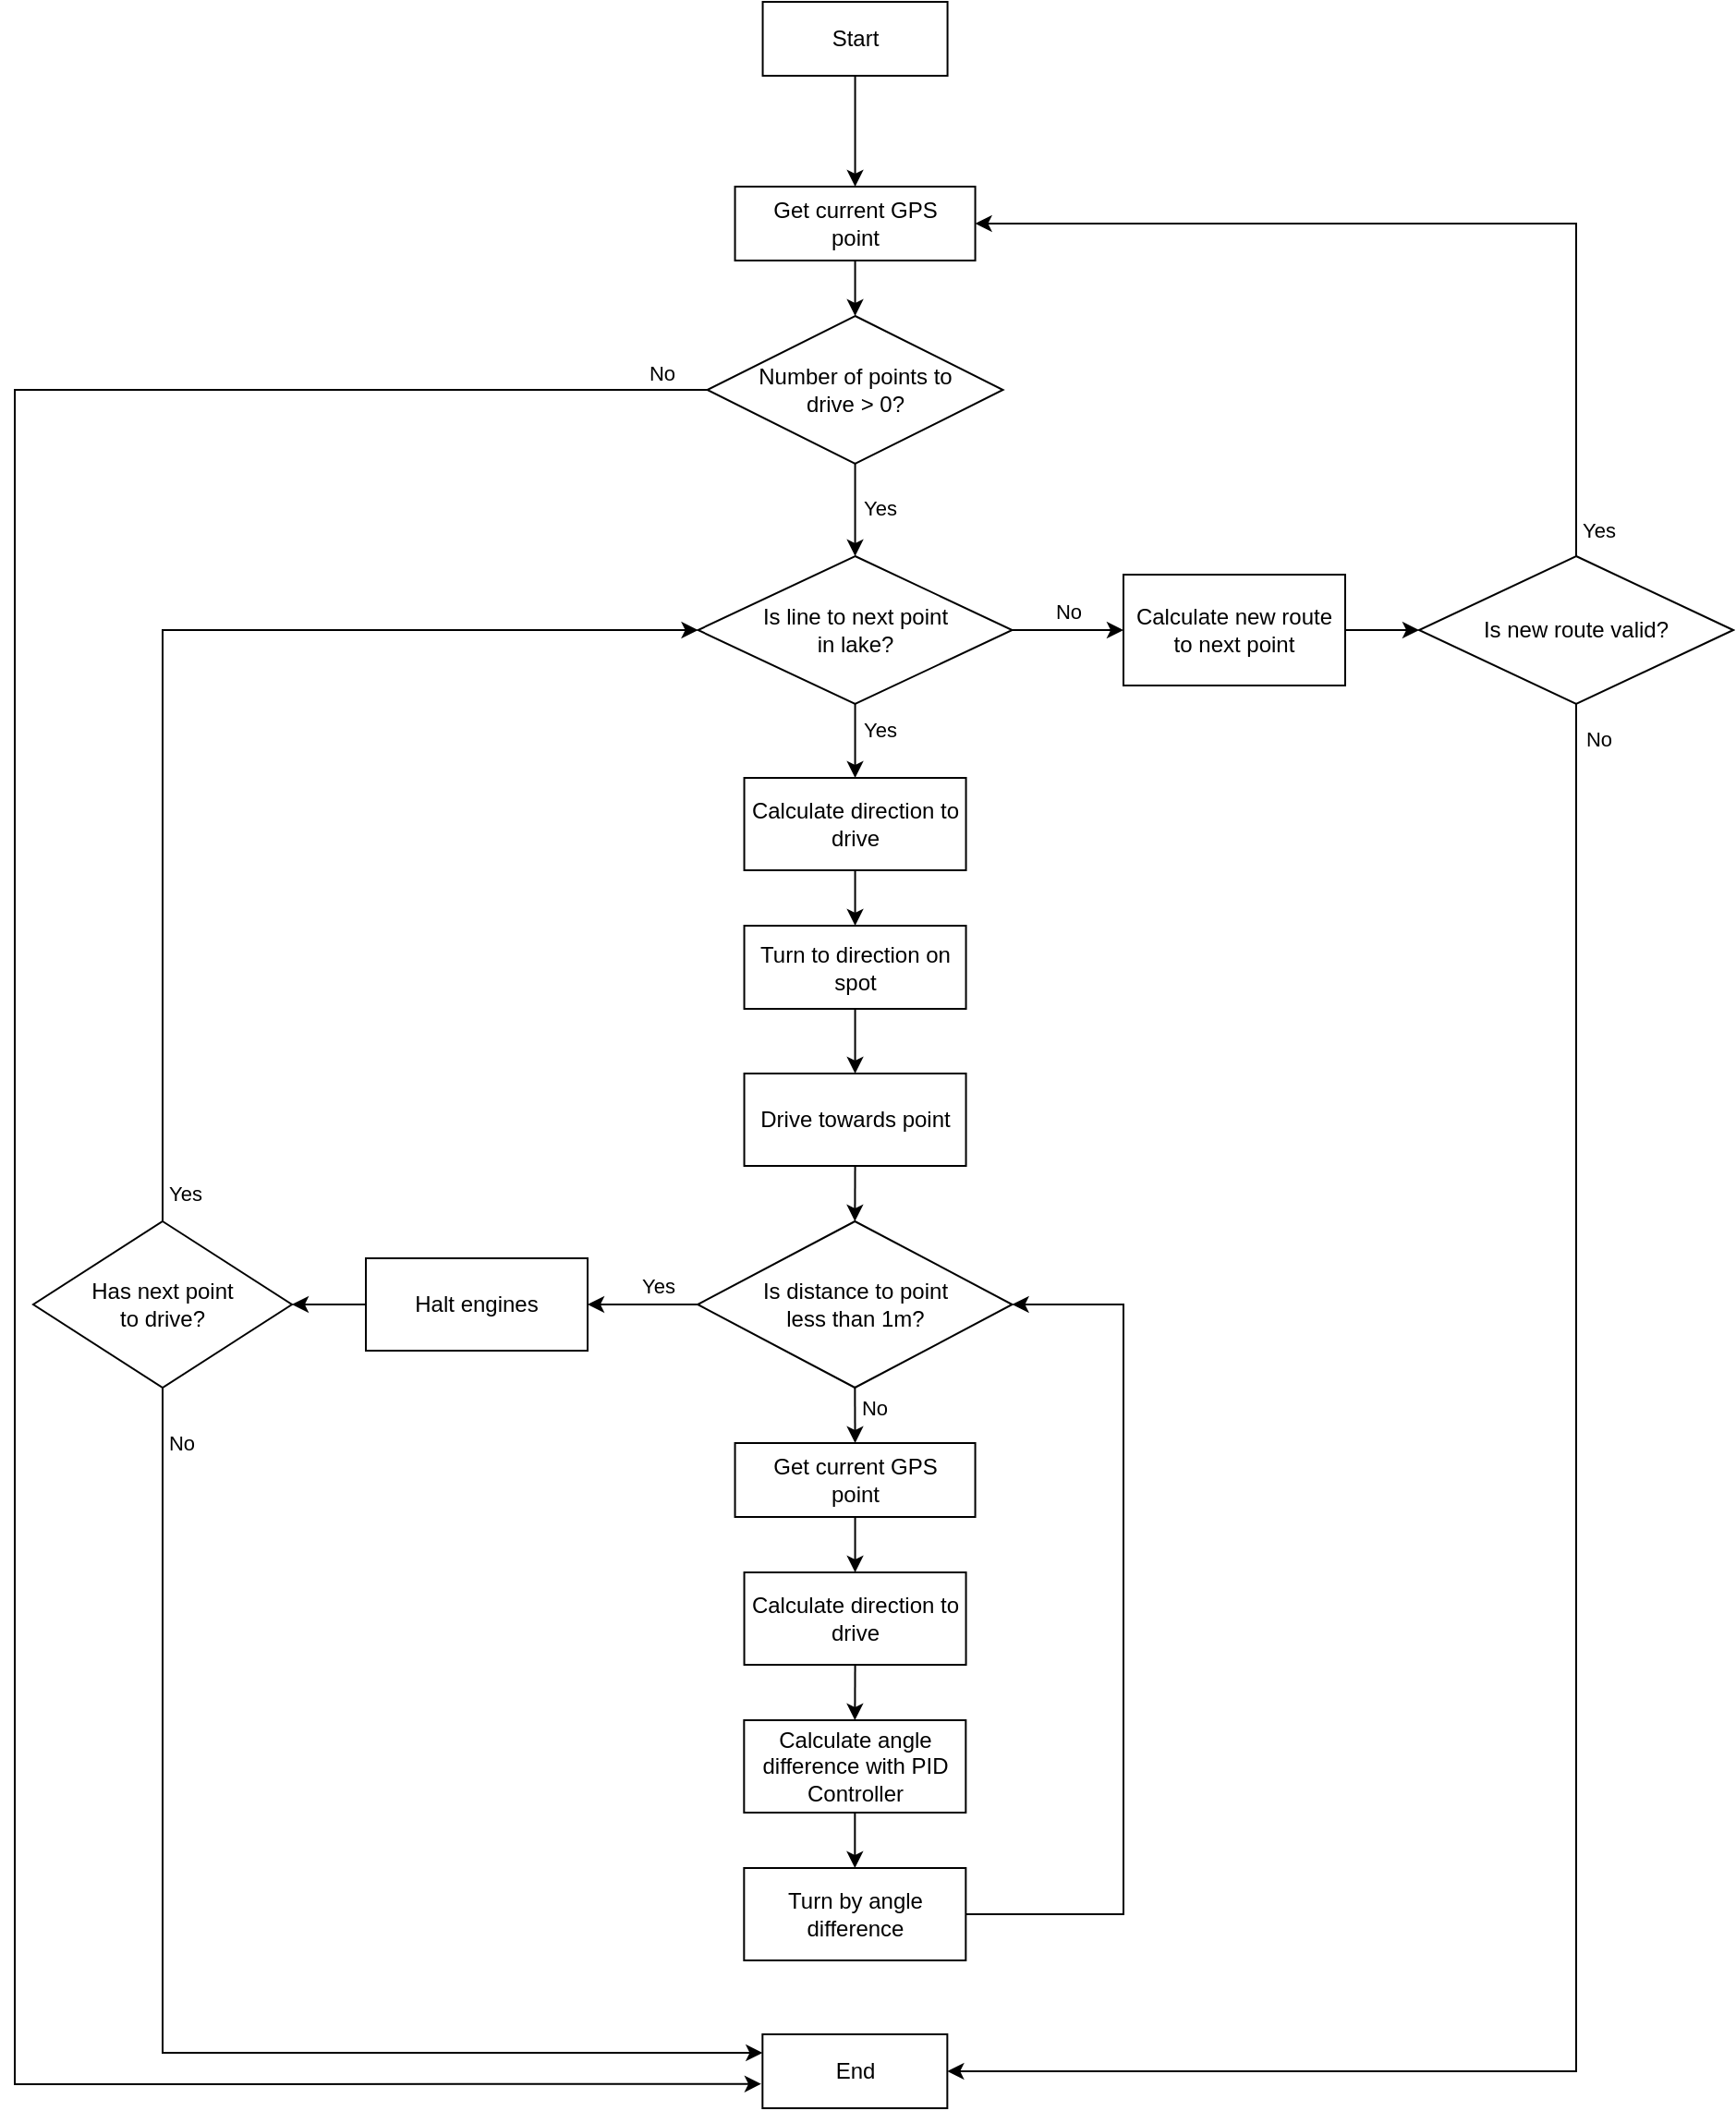 <mxfile version="14.7.7" type="device"><diagram id="C5RBs43oDa-KdzZeNtuy" name="Page-1"><mxGraphModel dx="1642" dy="867" grid="1" gridSize="10" guides="1" tooltips="1" connect="1" arrows="1" fold="1" page="1" pageScale="1" pageWidth="827" pageHeight="1169" math="0" shadow="0"><root><mxCell id="WIyWlLk6GJQsqaUBKTNV-0"/><mxCell id="WIyWlLk6GJQsqaUBKTNV-1" parent="WIyWlLk6GJQsqaUBKTNV-0"/><mxCell id="64o4j_ZcuTiX8654QXut-0" value="Start" style="rounded=0;whiteSpace=wrap;html=1;" vertex="1" parent="WIyWlLk6GJQsqaUBKTNV-1"><mxGeometry x="434.78" y="40" width="100" height="40" as="geometry"/></mxCell><mxCell id="64o4j_ZcuTiX8654QXut-1" value="Get current GPS&lt;br&gt;point" style="rounded=0;whiteSpace=wrap;html=1;" vertex="1" parent="WIyWlLk6GJQsqaUBKTNV-1"><mxGeometry x="419.78" y="140" width="130" height="40" as="geometry"/></mxCell><mxCell id="64o4j_ZcuTiX8654QXut-2" value="Number of points to &lt;br&gt;drive &amp;gt; 0?" style="rhombus;whiteSpace=wrap;html=1;" vertex="1" parent="WIyWlLk6GJQsqaUBKTNV-1"><mxGeometry x="404.78" y="210" width="160" height="80" as="geometry"/></mxCell><mxCell id="64o4j_ZcuTiX8654QXut-4" value="End" style="rounded=0;whiteSpace=wrap;html=1;" vertex="1" parent="WIyWlLk6GJQsqaUBKTNV-1"><mxGeometry x="434.67" y="1140" width="100" height="40" as="geometry"/></mxCell><mxCell id="64o4j_ZcuTiX8654QXut-5" value="" style="endArrow=classic;html=1;exitX=0;exitY=0.5;exitDx=0;exitDy=0;entryX=-0.007;entryY=0.671;entryDx=0;entryDy=0;rounded=0;entryPerimeter=0;" edge="1" parent="WIyWlLk6GJQsqaUBKTNV-1" source="64o4j_ZcuTiX8654QXut-2" target="64o4j_ZcuTiX8654QXut-4"><mxGeometry width="50" height="50" relative="1" as="geometry"><mxPoint x="670" y="460" as="sourcePoint"/><mxPoint x="720" y="410" as="targetPoint"/><Array as="points"><mxPoint x="30" y="250"/><mxPoint x="30" y="1167"/></Array></mxGeometry></mxCell><mxCell id="64o4j_ZcuTiX8654QXut-7" value="No" style="edgeLabel;html=1;align=center;verticalAlign=middle;resizable=0;points=[];" vertex="1" connectable="0" parent="64o4j_ZcuTiX8654QXut-5"><mxGeometry x="-0.861" y="4" relative="1" as="geometry"><mxPoint x="93" y="-13" as="offset"/></mxGeometry></mxCell><mxCell id="64o4j_ZcuTiX8654QXut-8" value="" style="endArrow=classic;html=1;exitX=0.5;exitY=1;exitDx=0;exitDy=0;entryX=0.5;entryY=0;entryDx=0;entryDy=0;" edge="1" parent="WIyWlLk6GJQsqaUBKTNV-1" source="64o4j_ZcuTiX8654QXut-1" target="64o4j_ZcuTiX8654QXut-2"><mxGeometry width="50" height="50" relative="1" as="geometry"><mxPoint x="534.78" y="370" as="sourcePoint"/><mxPoint x="584.78" y="320" as="targetPoint"/></mxGeometry></mxCell><mxCell id="64o4j_ZcuTiX8654QXut-9" value="" style="endArrow=classic;html=1;exitX=0.5;exitY=1;exitDx=0;exitDy=0;entryX=0.5;entryY=0;entryDx=0;entryDy=0;" edge="1" parent="WIyWlLk6GJQsqaUBKTNV-1" source="64o4j_ZcuTiX8654QXut-0" target="64o4j_ZcuTiX8654QXut-1"><mxGeometry width="50" height="50" relative="1" as="geometry"><mxPoint x="534.78" y="370" as="sourcePoint"/><mxPoint x="584.78" y="320" as="targetPoint"/></mxGeometry></mxCell><mxCell id="64o4j_ZcuTiX8654QXut-19" value="Is line to next point &lt;br&gt;in lake?" style="rhombus;whiteSpace=wrap;html=1;" vertex="1" parent="WIyWlLk6GJQsqaUBKTNV-1"><mxGeometry x="399.78" y="340" width="170" height="80" as="geometry"/></mxCell><mxCell id="64o4j_ZcuTiX8654QXut-20" value="" style="endArrow=classic;html=1;exitX=0.5;exitY=1;exitDx=0;exitDy=0;entryX=0.5;entryY=0;entryDx=0;entryDy=0;" edge="1" parent="WIyWlLk6GJQsqaUBKTNV-1" source="64o4j_ZcuTiX8654QXut-2" target="64o4j_ZcuTiX8654QXut-19"><mxGeometry width="50" height="50" relative="1" as="geometry"><mxPoint x="464.78" y="430" as="sourcePoint"/><mxPoint x="514.78" y="380" as="targetPoint"/></mxGeometry></mxCell><mxCell id="64o4j_ZcuTiX8654QXut-21" value="Yes" style="edgeLabel;html=1;align=center;verticalAlign=middle;resizable=0;points=[];" vertex="1" connectable="0" parent="64o4j_ZcuTiX8654QXut-20"><mxGeometry x="-0.278" relative="1" as="geometry"><mxPoint x="13" y="6" as="offset"/></mxGeometry></mxCell><mxCell id="64o4j_ZcuTiX8654QXut-22" value="Calculate new route to next point" style="rounded=0;whiteSpace=wrap;html=1;" vertex="1" parent="WIyWlLk6GJQsqaUBKTNV-1"><mxGeometry x="630" y="350" width="120" height="60" as="geometry"/></mxCell><mxCell id="64o4j_ZcuTiX8654QXut-23" value="" style="endArrow=classic;html=1;entryX=0;entryY=0.5;entryDx=0;entryDy=0;exitX=1;exitY=0.5;exitDx=0;exitDy=0;" edge="1" parent="WIyWlLk6GJQsqaUBKTNV-1" source="64o4j_ZcuTiX8654QXut-19" target="64o4j_ZcuTiX8654QXut-22"><mxGeometry width="50" height="50" relative="1" as="geometry"><mxPoint x="464.78" y="500" as="sourcePoint"/><mxPoint x="514.78" y="450" as="targetPoint"/></mxGeometry></mxCell><mxCell id="64o4j_ZcuTiX8654QXut-24" value="No" style="edgeLabel;html=1;align=center;verticalAlign=middle;resizable=0;points=[];" vertex="1" connectable="0" parent="64o4j_ZcuTiX8654QXut-23"><mxGeometry x="-0.297" y="2" relative="1" as="geometry"><mxPoint x="9" y="-8" as="offset"/></mxGeometry></mxCell><mxCell id="64o4j_ZcuTiX8654QXut-26" value="Is new route valid?" style="rhombus;whiteSpace=wrap;html=1;" vertex="1" parent="WIyWlLk6GJQsqaUBKTNV-1"><mxGeometry x="790" y="340" width="170" height="80" as="geometry"/></mxCell><mxCell id="64o4j_ZcuTiX8654QXut-27" value="" style="endArrow=classic;html=1;exitX=0.5;exitY=1;exitDx=0;exitDy=0;entryX=1;entryY=0.5;entryDx=0;entryDy=0;rounded=0;" edge="1" parent="WIyWlLk6GJQsqaUBKTNV-1" source="64o4j_ZcuTiX8654QXut-26" target="64o4j_ZcuTiX8654QXut-4"><mxGeometry width="50" height="50" relative="1" as="geometry"><mxPoint x="630" y="480" as="sourcePoint"/><mxPoint x="800" y="960" as="targetPoint"/><Array as="points"><mxPoint x="875" y="1160"/></Array></mxGeometry></mxCell><mxCell id="64o4j_ZcuTiX8654QXut-30" value="No" style="edgeLabel;html=1;align=center;verticalAlign=middle;resizable=0;points=[];" vertex="1" connectable="0" parent="64o4j_ZcuTiX8654QXut-27"><mxGeometry x="-0.914" y="1" relative="1" as="geometry"><mxPoint x="11" y="-28" as="offset"/></mxGeometry></mxCell><mxCell id="64o4j_ZcuTiX8654QXut-28" value="" style="endArrow=classic;html=1;exitX=0.5;exitY=0;exitDx=0;exitDy=0;entryX=1;entryY=0.5;entryDx=0;entryDy=0;rounded=0;" edge="1" parent="WIyWlLk6GJQsqaUBKTNV-1" source="64o4j_ZcuTiX8654QXut-26" target="64o4j_ZcuTiX8654QXut-1"><mxGeometry width="50" height="50" relative="1" as="geometry"><mxPoint x="920" y="350" as="sourcePoint"/><mxPoint x="570" y="170" as="targetPoint"/><Array as="points"><mxPoint x="875" y="160"/></Array></mxGeometry></mxCell><mxCell id="64o4j_ZcuTiX8654QXut-29" value="Yes" style="edgeLabel;html=1;align=center;verticalAlign=middle;resizable=0;points=[];" vertex="1" connectable="0" parent="64o4j_ZcuTiX8654QXut-28"><mxGeometry x="-0.915" relative="1" as="geometry"><mxPoint x="12" y="7" as="offset"/></mxGeometry></mxCell><mxCell id="64o4j_ZcuTiX8654QXut-31" value="" style="endArrow=classic;html=1;exitX=1;exitY=0.5;exitDx=0;exitDy=0;entryX=0;entryY=0.5;entryDx=0;entryDy=0;" edge="1" parent="WIyWlLk6GJQsqaUBKTNV-1" source="64o4j_ZcuTiX8654QXut-22" target="64o4j_ZcuTiX8654QXut-26"><mxGeometry width="50" height="50" relative="1" as="geometry"><mxPoint x="830" y="500" as="sourcePoint"/><mxPoint x="880" y="450" as="targetPoint"/></mxGeometry></mxCell><mxCell id="64o4j_ZcuTiX8654QXut-33" value="Calculate direction to drive" style="rounded=0;whiteSpace=wrap;html=1;" vertex="1" parent="WIyWlLk6GJQsqaUBKTNV-1"><mxGeometry x="424.78" y="460" width="120" height="50" as="geometry"/></mxCell><mxCell id="64o4j_ZcuTiX8654QXut-34" value="Turn to direction on spot" style="rounded=0;whiteSpace=wrap;html=1;" vertex="1" parent="WIyWlLk6GJQsqaUBKTNV-1"><mxGeometry x="424.78" y="540" width="120" height="45" as="geometry"/></mxCell><mxCell id="64o4j_ZcuTiX8654QXut-35" value="Drive towards point" style="rounded=0;whiteSpace=wrap;html=1;" vertex="1" parent="WIyWlLk6GJQsqaUBKTNV-1"><mxGeometry x="424.78" y="620" width="120" height="50" as="geometry"/></mxCell><mxCell id="64o4j_ZcuTiX8654QXut-36" value="" style="endArrow=classic;html=1;exitX=0.5;exitY=1;exitDx=0;exitDy=0;entryX=0.5;entryY=0;entryDx=0;entryDy=0;" edge="1" parent="WIyWlLk6GJQsqaUBKTNV-1" source="64o4j_ZcuTiX8654QXut-19" target="64o4j_ZcuTiX8654QXut-33"><mxGeometry width="50" height="50" relative="1" as="geometry"><mxPoint x="490" y="430" as="sourcePoint"/><mxPoint x="550" y="540" as="targetPoint"/></mxGeometry></mxCell><mxCell id="64o4j_ZcuTiX8654QXut-62" value="Yes" style="edgeLabel;html=1;align=center;verticalAlign=middle;resizable=0;points=[];" vertex="1" connectable="0" parent="64o4j_ZcuTiX8654QXut-36"><mxGeometry x="-0.296" y="-1" relative="1" as="geometry"><mxPoint x="14" as="offset"/></mxGeometry></mxCell><mxCell id="64o4j_ZcuTiX8654QXut-37" value="" style="endArrow=classic;html=1;exitX=0.5;exitY=1;exitDx=0;exitDy=0;entryX=0.5;entryY=0;entryDx=0;entryDy=0;" edge="1" parent="WIyWlLk6GJQsqaUBKTNV-1" source="64o4j_ZcuTiX8654QXut-33" target="64o4j_ZcuTiX8654QXut-34"><mxGeometry width="50" height="50" relative="1" as="geometry"><mxPoint x="484.64" y="510" as="sourcePoint"/><mxPoint x="484.64" y="540" as="targetPoint"/></mxGeometry></mxCell><mxCell id="64o4j_ZcuTiX8654QXut-38" value="" style="endArrow=classic;html=1;exitX=0.5;exitY=1;exitDx=0;exitDy=0;entryX=0.5;entryY=0;entryDx=0;entryDy=0;" edge="1" parent="WIyWlLk6GJQsqaUBKTNV-1" source="64o4j_ZcuTiX8654QXut-34" target="64o4j_ZcuTiX8654QXut-35"><mxGeometry width="50" height="50" relative="1" as="geometry"><mxPoint x="564.78" y="575" as="sourcePoint"/><mxPoint x="564.78" y="605" as="targetPoint"/></mxGeometry></mxCell><mxCell id="64o4j_ZcuTiX8654QXut-39" value="Is distance to point &lt;br&gt;less than 1m?" style="rhombus;whiteSpace=wrap;html=1;" vertex="1" parent="WIyWlLk6GJQsqaUBKTNV-1"><mxGeometry x="399.56" y="700" width="170.22" height="90" as="geometry"/></mxCell><mxCell id="64o4j_ZcuTiX8654QXut-40" value="" style="endArrow=classic;html=1;exitX=0.5;exitY=1;exitDx=0;exitDy=0;entryX=0.5;entryY=0;entryDx=0;entryDy=0;" edge="1" parent="WIyWlLk6GJQsqaUBKTNV-1" source="64o4j_ZcuTiX8654QXut-35" target="64o4j_ZcuTiX8654QXut-39"><mxGeometry width="50" height="50" relative="1" as="geometry"><mxPoint x="494.78" y="595" as="sourcePoint"/><mxPoint x="494.78" y="630" as="targetPoint"/></mxGeometry></mxCell><mxCell id="64o4j_ZcuTiX8654QXut-42" value="Halt engines" style="rounded=0;whiteSpace=wrap;html=1;" vertex="1" parent="WIyWlLk6GJQsqaUBKTNV-1"><mxGeometry x="220.0" y="720" width="120" height="50" as="geometry"/></mxCell><mxCell id="64o4j_ZcuTiX8654QXut-43" value="" style="endArrow=classic;html=1;entryX=1;entryY=0.5;entryDx=0;entryDy=0;" edge="1" parent="WIyWlLk6GJQsqaUBKTNV-1" source="64o4j_ZcuTiX8654QXut-39" target="64o4j_ZcuTiX8654QXut-42"><mxGeometry width="50" height="50" relative="1" as="geometry"><mxPoint x="360" y="820" as="sourcePoint"/><mxPoint x="410" y="770" as="targetPoint"/></mxGeometry></mxCell><mxCell id="64o4j_ZcuTiX8654QXut-44" value="Yes" style="edgeLabel;html=1;align=center;verticalAlign=middle;resizable=0;points=[];" vertex="1" connectable="0" parent="64o4j_ZcuTiX8654QXut-43"><mxGeometry x="-0.353" y="-2" relative="1" as="geometry"><mxPoint x="-2" y="-8" as="offset"/></mxGeometry></mxCell><mxCell id="64o4j_ZcuTiX8654QXut-46" value="Has next point &lt;br&gt;to drive?" style="rhombus;whiteSpace=wrap;html=1;" vertex="1" parent="WIyWlLk6GJQsqaUBKTNV-1"><mxGeometry x="40" y="700" width="140" height="90" as="geometry"/></mxCell><mxCell id="64o4j_ZcuTiX8654QXut-47" value="" style="endArrow=classic;html=1;exitX=0;exitY=0.5;exitDx=0;exitDy=0;entryX=1;entryY=0.5;entryDx=0;entryDy=0;" edge="1" parent="WIyWlLk6GJQsqaUBKTNV-1" source="64o4j_ZcuTiX8654QXut-42" target="64o4j_ZcuTiX8654QXut-46"><mxGeometry width="50" height="50" relative="1" as="geometry"><mxPoint x="200" y="720" as="sourcePoint"/><mxPoint x="250" y="670" as="targetPoint"/></mxGeometry></mxCell><mxCell id="64o4j_ZcuTiX8654QXut-48" value="" style="endArrow=classic;html=1;exitX=0.5;exitY=1;exitDx=0;exitDy=0;entryX=0;entryY=0.25;entryDx=0;entryDy=0;rounded=0;" edge="1" parent="WIyWlLk6GJQsqaUBKTNV-1" source="64o4j_ZcuTiX8654QXut-46" target="64o4j_ZcuTiX8654QXut-4"><mxGeometry width="50" height="50" relative="1" as="geometry"><mxPoint x="210" y="890" as="sourcePoint"/><mxPoint x="260" y="840" as="targetPoint"/><Array as="points"><mxPoint x="110" y="1150"/></Array></mxGeometry></mxCell><mxCell id="64o4j_ZcuTiX8654QXut-49" value="No" style="edgeLabel;html=1;align=center;verticalAlign=middle;resizable=0;points=[];" vertex="1" connectable="0" parent="64o4j_ZcuTiX8654QXut-48"><mxGeometry x="-0.942" relative="1" as="geometry"><mxPoint x="10" y="10" as="offset"/></mxGeometry></mxCell><mxCell id="64o4j_ZcuTiX8654QXut-50" value="" style="endArrow=classic;html=1;exitX=0.5;exitY=0;exitDx=0;exitDy=0;entryX=0;entryY=0.5;entryDx=0;entryDy=0;rounded=0;" edge="1" parent="WIyWlLk6GJQsqaUBKTNV-1" source="64o4j_ZcuTiX8654QXut-46" target="64o4j_ZcuTiX8654QXut-19"><mxGeometry width="50" height="50" relative="1" as="geometry"><mxPoint x="210" y="680" as="sourcePoint"/><mxPoint x="485" y="320" as="targetPoint"/><Array as="points"><mxPoint x="110" y="380"/></Array></mxGeometry></mxCell><mxCell id="64o4j_ZcuTiX8654QXut-51" value="Yes" style="edgeLabel;html=1;align=center;verticalAlign=middle;resizable=0;points=[];" vertex="1" connectable="0" parent="64o4j_ZcuTiX8654QXut-50"><mxGeometry x="-0.928" y="-2" relative="1" as="geometry"><mxPoint x="10" y="7" as="offset"/></mxGeometry></mxCell><mxCell id="64o4j_ZcuTiX8654QXut-52" value="Get current GPS&lt;br&gt;point" style="rounded=0;whiteSpace=wrap;html=1;" vertex="1" parent="WIyWlLk6GJQsqaUBKTNV-1"><mxGeometry x="419.78" y="820" width="130" height="40" as="geometry"/></mxCell><mxCell id="64o4j_ZcuTiX8654QXut-53" value="" style="endArrow=classic;html=1;exitX=0.5;exitY=1;exitDx=0;exitDy=0;entryX=0.5;entryY=0;entryDx=0;entryDy=0;" edge="1" parent="WIyWlLk6GJQsqaUBKTNV-1" source="64o4j_ZcuTiX8654QXut-39" target="64o4j_ZcuTiX8654QXut-52"><mxGeometry width="50" height="50" relative="1" as="geometry"><mxPoint x="410" y="740" as="sourcePoint"/><mxPoint x="460" y="690" as="targetPoint"/></mxGeometry></mxCell><mxCell id="64o4j_ZcuTiX8654QXut-61" value="No" style="edgeLabel;html=1;align=center;verticalAlign=middle;resizable=0;points=[];" vertex="1" connectable="0" parent="64o4j_ZcuTiX8654QXut-53"><mxGeometry x="-0.289" relative="1" as="geometry"><mxPoint x="10" as="offset"/></mxGeometry></mxCell><mxCell id="64o4j_ZcuTiX8654QXut-54" value="Calculate direction to drive" style="rounded=0;whiteSpace=wrap;html=1;" vertex="1" parent="WIyWlLk6GJQsqaUBKTNV-1"><mxGeometry x="424.78" y="890" width="120" height="50" as="geometry"/></mxCell><mxCell id="64o4j_ZcuTiX8654QXut-55" value="" style="endArrow=classic;html=1;exitX=0.5;exitY=1;exitDx=0;exitDy=0;entryX=0.5;entryY=0;entryDx=0;entryDy=0;" edge="1" parent="WIyWlLk6GJQsqaUBKTNV-1" source="64o4j_ZcuTiX8654QXut-52" target="64o4j_ZcuTiX8654QXut-54"><mxGeometry width="50" height="50" relative="1" as="geometry"><mxPoint x="494.67" y="800" as="sourcePoint"/><mxPoint x="494.78" y="830" as="targetPoint"/></mxGeometry></mxCell><mxCell id="64o4j_ZcuTiX8654QXut-56" value="Calculate angle difference with PID Controller" style="rounded=0;whiteSpace=wrap;html=1;" vertex="1" parent="WIyWlLk6GJQsqaUBKTNV-1"><mxGeometry x="424.67" y="970" width="120" height="50" as="geometry"/></mxCell><mxCell id="64o4j_ZcuTiX8654QXut-57" value="" style="endArrow=classic;html=1;exitX=0.5;exitY=1;exitDx=0;exitDy=0;entryX=0.5;entryY=0;entryDx=0;entryDy=0;" edge="1" parent="WIyWlLk6GJQsqaUBKTNV-1" source="64o4j_ZcuTiX8654QXut-54" target="64o4j_ZcuTiX8654QXut-56"><mxGeometry width="50" height="50" relative="1" as="geometry"><mxPoint x="494.78" y="870" as="sourcePoint"/><mxPoint x="494.78" y="900" as="targetPoint"/></mxGeometry></mxCell><mxCell id="64o4j_ZcuTiX8654QXut-58" value="Turn by angle difference" style="rounded=0;whiteSpace=wrap;html=1;" vertex="1" parent="WIyWlLk6GJQsqaUBKTNV-1"><mxGeometry x="424.67" y="1050" width="120" height="50" as="geometry"/></mxCell><mxCell id="64o4j_ZcuTiX8654QXut-59" value="" style="endArrow=classic;html=1;exitX=0.5;exitY=1;exitDx=0;exitDy=0;entryX=0.5;entryY=0;entryDx=0;entryDy=0;" edge="1" parent="WIyWlLk6GJQsqaUBKTNV-1" source="64o4j_ZcuTiX8654QXut-56" target="64o4j_ZcuTiX8654QXut-58"><mxGeometry width="50" height="50" relative="1" as="geometry"><mxPoint x="494.78" y="950" as="sourcePoint"/><mxPoint x="494.67" y="980" as="targetPoint"/></mxGeometry></mxCell><mxCell id="64o4j_ZcuTiX8654QXut-60" value="" style="endArrow=classic;html=1;exitX=1;exitY=0.5;exitDx=0;exitDy=0;entryX=1;entryY=0.5;entryDx=0;entryDy=0;rounded=0;" edge="1" parent="WIyWlLk6GJQsqaUBKTNV-1" source="64o4j_ZcuTiX8654QXut-58" target="64o4j_ZcuTiX8654QXut-39"><mxGeometry width="50" height="50" relative="1" as="geometry"><mxPoint x="300" y="920" as="sourcePoint"/><mxPoint x="640" y="750" as="targetPoint"/><Array as="points"><mxPoint x="630" y="1075"/><mxPoint x="630" y="745"/></Array></mxGeometry></mxCell></root></mxGraphModel></diagram></mxfile>
